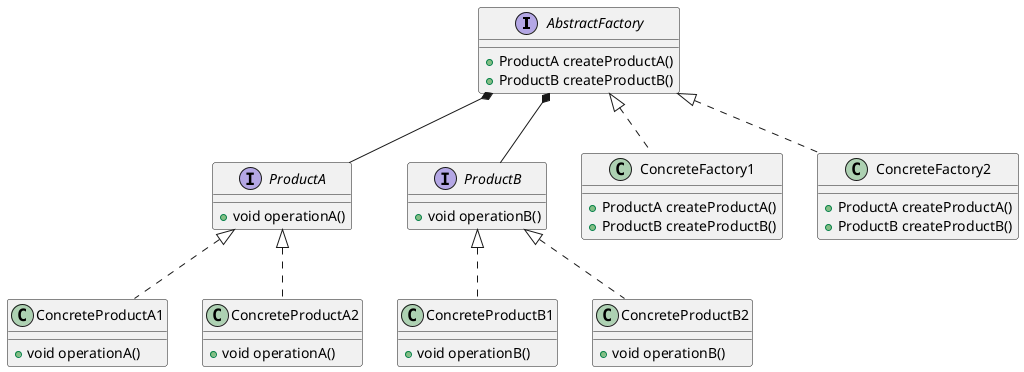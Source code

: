 @startuml

AbstractFactory *-- ProductA
AbstractFactory *-- ProductB

interface ProductA {
  +void operationA()
}

class ConcreteProductA1 implements ProductA {
  +void operationA()
}

class ConcreteProductA2 implements ProductA {
  +void operationA()
}

interface ProductB {
  +void operationB()
}

class ConcreteProductB1 implements ProductB {
  +void operationB()
}

class ConcreteProductB2 implements ProductB {
  +void operationB()
}

interface AbstractFactory {
  +ProductA createProductA()
  +ProductB createProductB()
}

class ConcreteFactory1 implements AbstractFactory {
  +ProductA createProductA()
  +ProductB createProductB()
}

class ConcreteFactory2 implements AbstractFactory {
  +ProductA createProductA()
  +ProductB createProductB()
}
@enduml